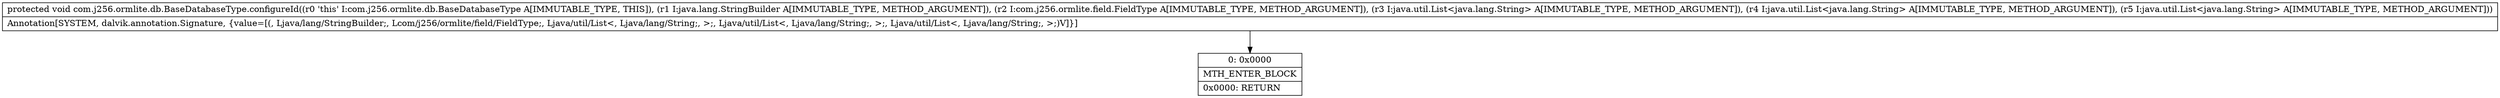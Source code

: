digraph "CFG forcom.j256.ormlite.db.BaseDatabaseType.configureId(Ljava\/lang\/StringBuilder;Lcom\/j256\/ormlite\/field\/FieldType;Ljava\/util\/List;Ljava\/util\/List;Ljava\/util\/List;)V" {
Node_0 [shape=record,label="{0\:\ 0x0000|MTH_ENTER_BLOCK\l|0x0000: RETURN   \l}"];
MethodNode[shape=record,label="{protected void com.j256.ormlite.db.BaseDatabaseType.configureId((r0 'this' I:com.j256.ormlite.db.BaseDatabaseType A[IMMUTABLE_TYPE, THIS]), (r1 I:java.lang.StringBuilder A[IMMUTABLE_TYPE, METHOD_ARGUMENT]), (r2 I:com.j256.ormlite.field.FieldType A[IMMUTABLE_TYPE, METHOD_ARGUMENT]), (r3 I:java.util.List\<java.lang.String\> A[IMMUTABLE_TYPE, METHOD_ARGUMENT]), (r4 I:java.util.List\<java.lang.String\> A[IMMUTABLE_TYPE, METHOD_ARGUMENT]), (r5 I:java.util.List\<java.lang.String\> A[IMMUTABLE_TYPE, METHOD_ARGUMENT]))  | Annotation[SYSTEM, dalvik.annotation.Signature, \{value=[(, Ljava\/lang\/StringBuilder;, Lcom\/j256\/ormlite\/field\/FieldType;, Ljava\/util\/List\<, Ljava\/lang\/String;, \>;, Ljava\/util\/List\<, Ljava\/lang\/String;, \>;, Ljava\/util\/List\<, Ljava\/lang\/String;, \>;)V]\}]\l}"];
MethodNode -> Node_0;
}


